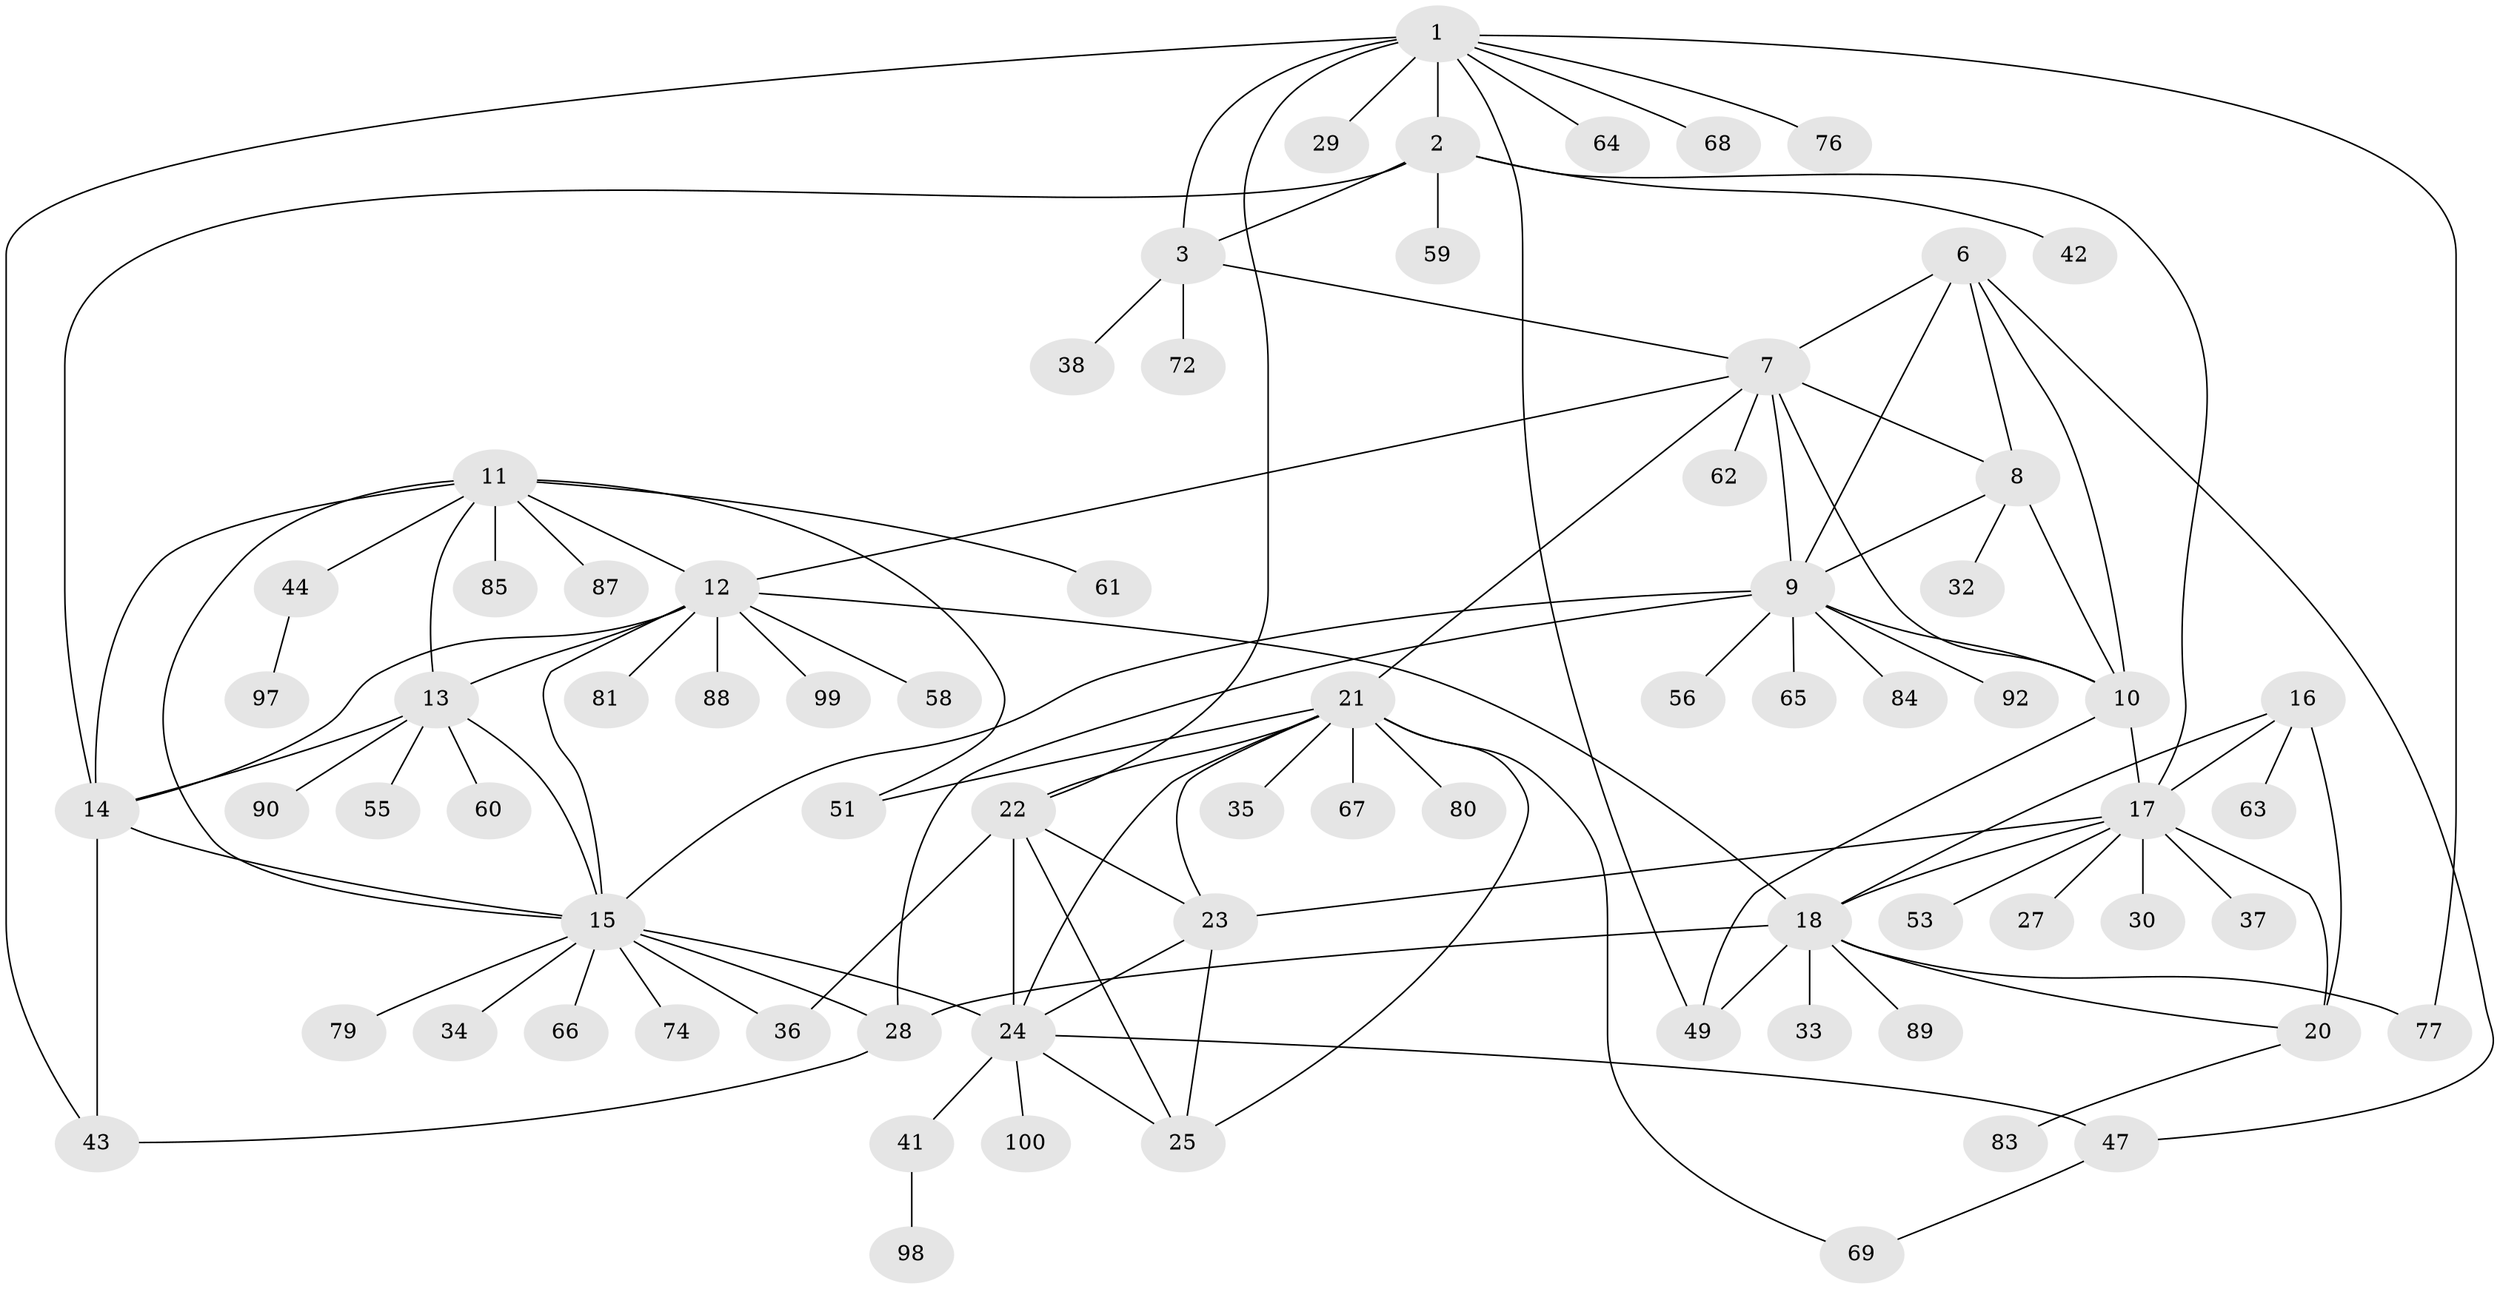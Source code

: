 // Generated by graph-tools (version 1.1) at 2025/52/02/27/25 19:52:20]
// undirected, 74 vertices, 113 edges
graph export_dot {
graph [start="1"]
  node [color=gray90,style=filled];
  1 [super="+54"];
  2 [super="+4"];
  3 [super="+5"];
  6;
  7 [super="+75"];
  8;
  9 [super="+50"];
  10 [super="+48"];
  11 [super="+31"];
  12 [super="+73"];
  13 [super="+52"];
  14 [super="+26"];
  15 [super="+40"];
  16 [super="+94"];
  17 [super="+19"];
  18 [super="+96"];
  20 [super="+57"];
  21 [super="+39"];
  22 [super="+78"];
  23 [super="+91"];
  24 [super="+71"];
  25 [super="+45"];
  27;
  28 [super="+46"];
  29;
  30;
  32;
  33;
  34;
  35;
  36;
  37;
  38;
  41;
  42;
  43;
  44 [super="+86"];
  47 [super="+70"];
  49 [super="+95"];
  51;
  53;
  55;
  56;
  58;
  59 [super="+82"];
  60;
  61;
  62;
  63;
  64;
  65;
  66;
  67;
  68;
  69;
  72;
  74;
  76;
  77;
  79;
  80 [super="+93"];
  81;
  83;
  84;
  85;
  87;
  88;
  89;
  90;
  92;
  97;
  98;
  99;
  100;
  1 -- 2 [weight=2];
  1 -- 3 [weight=2];
  1 -- 22;
  1 -- 29;
  1 -- 49;
  1 -- 64;
  1 -- 76;
  1 -- 77;
  1 -- 43;
  1 -- 68;
  2 -- 3 [weight=4];
  2 -- 42;
  2 -- 59;
  2 -- 14;
  2 -- 17;
  3 -- 7;
  3 -- 72;
  3 -- 38;
  6 -- 7;
  6 -- 8;
  6 -- 9;
  6 -- 10;
  6 -- 47;
  7 -- 8;
  7 -- 9;
  7 -- 10;
  7 -- 21;
  7 -- 62;
  7 -- 12;
  8 -- 9;
  8 -- 10;
  8 -- 32;
  9 -- 10;
  9 -- 15;
  9 -- 56;
  9 -- 65;
  9 -- 84;
  9 -- 92;
  9 -- 28;
  10 -- 17;
  10 -- 49;
  11 -- 12;
  11 -- 13;
  11 -- 14;
  11 -- 15;
  11 -- 44;
  11 -- 85;
  11 -- 87;
  11 -- 51;
  11 -- 61;
  12 -- 13;
  12 -- 14;
  12 -- 15;
  12 -- 18;
  12 -- 58;
  12 -- 81;
  12 -- 88;
  12 -- 99;
  13 -- 14;
  13 -- 15;
  13 -- 55;
  13 -- 60;
  13 -- 90;
  14 -- 15;
  14 -- 43;
  15 -- 24;
  15 -- 28;
  15 -- 34;
  15 -- 36;
  15 -- 66;
  15 -- 79;
  15 -- 74;
  16 -- 17 [weight=2];
  16 -- 18;
  16 -- 20;
  16 -- 63;
  17 -- 18 [weight=2];
  17 -- 20 [weight=2];
  17 -- 30;
  17 -- 37;
  17 -- 53;
  17 -- 23;
  17 -- 27;
  18 -- 20;
  18 -- 28;
  18 -- 33;
  18 -- 77;
  18 -- 89;
  18 -- 49;
  20 -- 83;
  21 -- 22;
  21 -- 23;
  21 -- 24;
  21 -- 25;
  21 -- 35;
  21 -- 51;
  21 -- 67;
  21 -- 80;
  21 -- 69;
  22 -- 23;
  22 -- 24;
  22 -- 25;
  22 -- 36;
  23 -- 24;
  23 -- 25;
  24 -- 25;
  24 -- 41;
  24 -- 47;
  24 -- 100;
  28 -- 43;
  41 -- 98;
  44 -- 97;
  47 -- 69;
}

